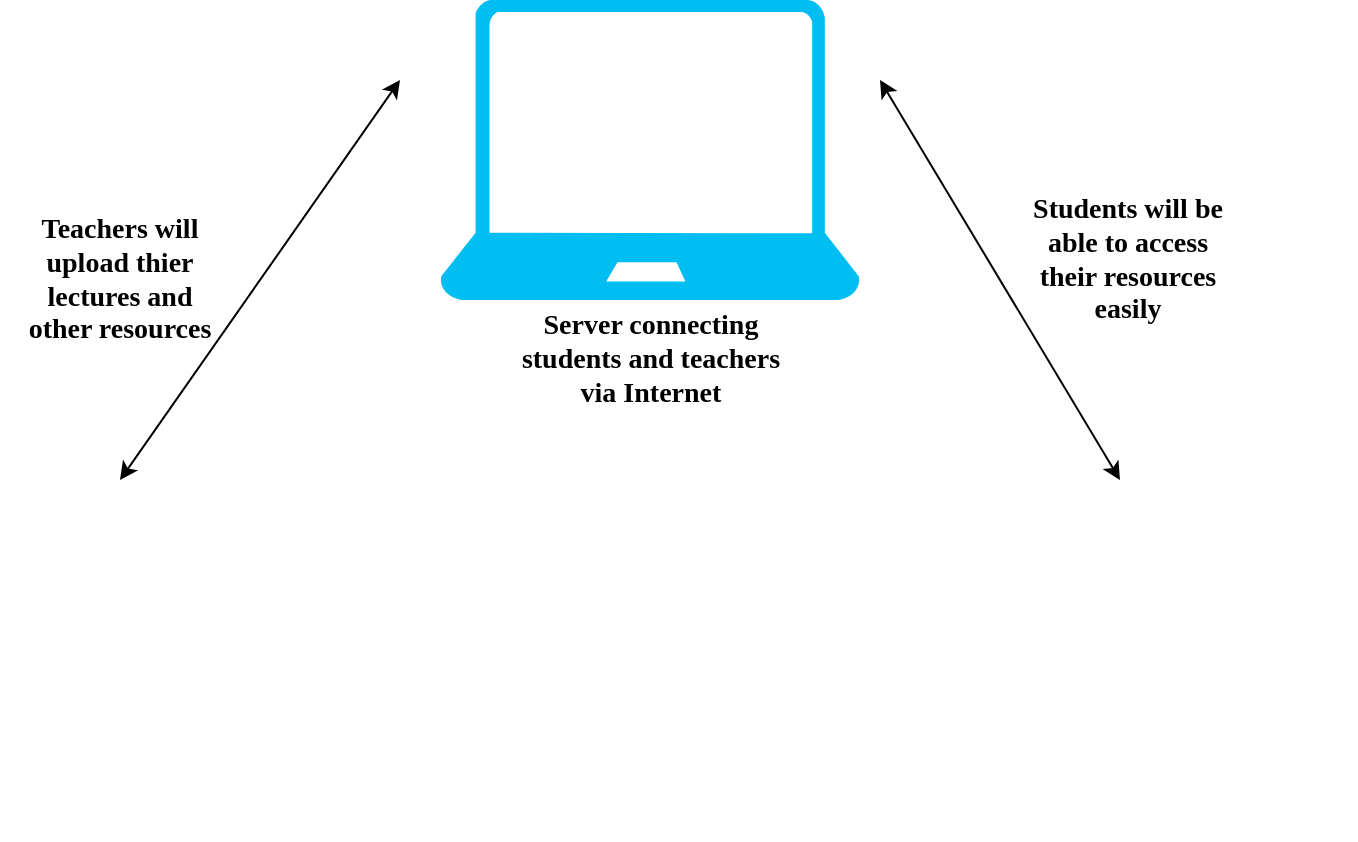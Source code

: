 <mxfile pages="1" version="11.2.4" type="github"><diagram id="6imnYfliegH2Mj8jY00l" name="Page-1"><mxGraphModel dx="868" dy="484" grid="1" gridSize="10" guides="1" tooltips="1" connect="1" arrows="1" fold="1" page="1" pageScale="1" pageWidth="850" pageHeight="1100" math="0" shadow="0"><root><mxCell id="0"/><mxCell id="1" parent="0"/><mxCell id="lvtbmiOLrepF9U97qAWK-1" value="" style="verticalLabelPosition=bottom;html=1;verticalAlign=top;align=center;strokeColor=none;fillColor=#00BEF2;shape=mxgraph.azure.laptop;pointerEvents=1;" vertex="1" parent="1"><mxGeometry x="300" y="40" width="210" height="150" as="geometry"/></mxCell><mxCell id="lvtbmiOLrepF9U97qAWK-6" value="" style="shape=image;html=1;verticalAlign=top;verticalLabelPosition=bottom;labelBackgroundColor=#ffffff;imageAspect=0;aspect=fixed;image=https://cdn4.iconfinder.com/data/icons/modern-education-and-knowledge-power-1/512/513_classroom_class_teacher_room-128.png" vertex="1" parent="1"><mxGeometry x="80" y="290" width="170" height="170" as="geometry"/></mxCell><mxCell id="lvtbmiOLrepF9U97qAWK-9" value="" style="shape=image;html=1;verticalAlign=top;verticalLabelPosition=bottom;labelBackgroundColor=#ffffff;imageAspect=0;aspect=fixed;image=https://cdn0.iconfinder.com/data/icons/kameleon-free-pack-rounded/110/Student-3-128.png" vertex="1" parent="1"><mxGeometry x="630" y="311" width="128" height="128" as="geometry"/></mxCell><mxCell id="lvtbmiOLrepF9U97qAWK-10" value="" style="endArrow=classic;startArrow=classic;html=1;" edge="1" parent="1"><mxGeometry width="50" height="50" relative="1" as="geometry"><mxPoint x="280" y="80" as="sourcePoint"/><mxPoint x="140" y="280" as="targetPoint"/><Array as="points"/></mxGeometry></mxCell><mxCell id="lvtbmiOLrepF9U97qAWK-12" value="" style="endArrow=classic;startArrow=classic;html=1;" edge="1" parent="1"><mxGeometry width="50" height="50" relative="1" as="geometry"><mxPoint x="520" y="80" as="sourcePoint"/><mxPoint x="640" y="280" as="targetPoint"/></mxGeometry></mxCell><mxCell id="lvtbmiOLrepF9U97qAWK-13" value="Teachers will upload thier lectures and other resources" style="text;html=1;strokeColor=none;fillColor=none;align=center;verticalAlign=middle;whiteSpace=wrap;rounded=0;direction=south;fontSize=14;fontStyle=1;fontFamily=Times New Roman;" vertex="1" parent="1"><mxGeometry x="90" y="160" width="100" height="40" as="geometry"/></mxCell><mxCell id="lvtbmiOLrepF9U97qAWK-14" value="Students will be able to access their resources easily" style="text;html=1;strokeColor=none;fillColor=none;align=center;verticalAlign=middle;whiteSpace=wrap;rounded=0;direction=south;fontStyle=1;fontFamily=Times New Roman;fontSize=14;" vertex="1" parent="1"><mxGeometry x="594" y="150" width="100" height="40" as="geometry"/></mxCell><mxCell id="lvtbmiOLrepF9U97qAWK-15" value="Server connecting students and teachers via Internet&lt;br style=&quot;font-size: 14px;&quot;&gt;" style="text;html=1;strokeColor=none;fillColor=none;align=center;verticalAlign=middle;whiteSpace=wrap;rounded=0;fontSize=14;fontStyle=1;fontFamily=Times New Roman;" vertex="1" parent="1"><mxGeometry x="337.5" y="210" width="135" height="20" as="geometry"/></mxCell></root></mxGraphModel></diagram></mxfile>